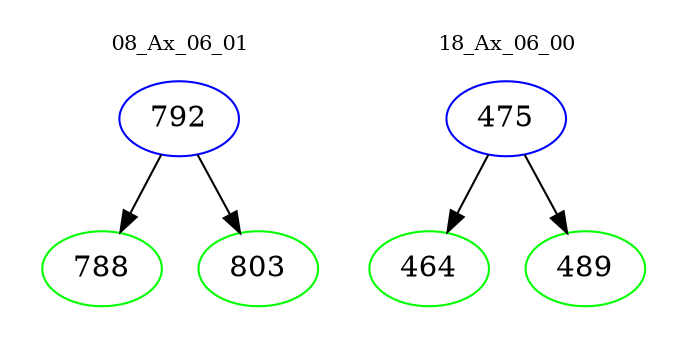 digraph{
subgraph cluster_0 {
color = white
label = "08_Ax_06_01";
fontsize=10;
T0_792 [label="792", color="blue"]
T0_792 -> T0_788 [color="black"]
T0_788 [label="788", color="green"]
T0_792 -> T0_803 [color="black"]
T0_803 [label="803", color="green"]
}
subgraph cluster_1 {
color = white
label = "18_Ax_06_00";
fontsize=10;
T1_475 [label="475", color="blue"]
T1_475 -> T1_464 [color="black"]
T1_464 [label="464", color="green"]
T1_475 -> T1_489 [color="black"]
T1_489 [label="489", color="green"]
}
}
